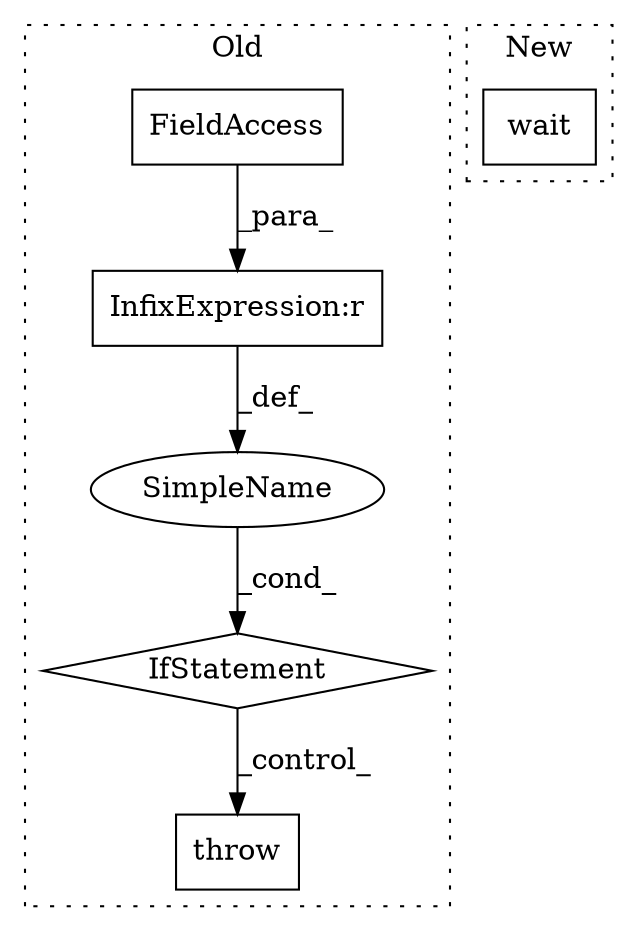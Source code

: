 digraph G {
subgraph cluster0 {
1 [label="throw" a="53" s="9731" l="6" shape="box"];
3 [label="IfStatement" a="25" s="9698,9721" l="4,2" shape="diamond"];
4 [label="SimpleName" a="42" s="" l="" shape="ellipse"];
5 [label="InfixExpression:r" a="27" s="9713" l="4" shape="box"];
6 [label="FieldAccess" a="22" s="9702" l="11" shape="box"];
label = "Old";
style="dotted";
}
subgraph cluster1 {
2 [label="wait" a="32" s="9702" l="6" shape="box"];
label = "New";
style="dotted";
}
3 -> 1 [label="_control_"];
4 -> 3 [label="_cond_"];
5 -> 4 [label="_def_"];
6 -> 5 [label="_para_"];
}